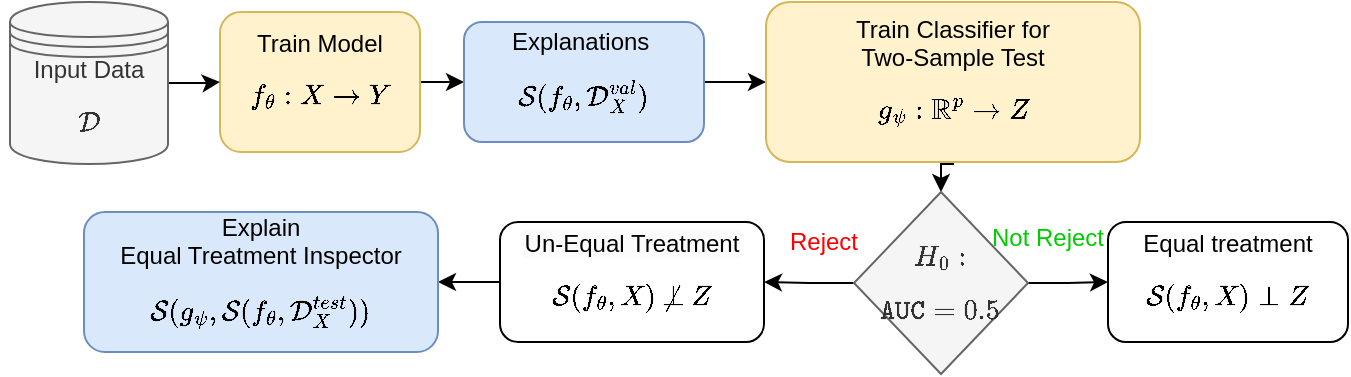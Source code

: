 <mxfile version="21.3.2" type="device">
  <diagram id="C5RBs43oDa-KdzZeNtuy" name="Page-1">
    <mxGraphModel dx="1434" dy="739" grid="1" gridSize="10" guides="1" tooltips="1" connect="1" arrows="1" fold="1" page="1" pageScale="1" pageWidth="691" pageHeight="200" math="1" shadow="0">
      <root>
        <mxCell id="WIyWlLk6GJQsqaUBKTNV-0" />
        <mxCell id="WIyWlLk6GJQsqaUBKTNV-1" parent="WIyWlLk6GJQsqaUBKTNV-0" />
        <mxCell id="CERsI-dbUr9vtdzJt2CL-5" value="" style="edgeStyle=orthogonalEdgeStyle;rounded=0;orthogonalLoop=1;jettySize=auto;html=1;" parent="WIyWlLk6GJQsqaUBKTNV-1" source="WIyWlLk6GJQsqaUBKTNV-7" target="CERsI-dbUr9vtdzJt2CL-2" edge="1">
          <mxGeometry relative="1" as="geometry" />
        </mxCell>
        <mxCell id="WIyWlLk6GJQsqaUBKTNV-7" value="Train Model&lt;br&gt;$$f_\theta:X\rightarrow Y$$" style="rounded=1;whiteSpace=wrap;html=1;fontSize=12;glass=0;strokeWidth=1;shadow=0;horizontal=1;fillColor=#fff2cc;strokeColor=#d6b656;" parent="WIyWlLk6GJQsqaUBKTNV-1" vertex="1">
          <mxGeometry x="111" y="14" width="100" height="70" as="geometry" />
        </mxCell>
        <mxCell id="CERsI-dbUr9vtdzJt2CL-6" value="" style="edgeStyle=orthogonalEdgeStyle;rounded=0;orthogonalLoop=1;jettySize=auto;html=1;" parent="WIyWlLk6GJQsqaUBKTNV-1" source="CERsI-dbUr9vtdzJt2CL-0" target="WIyWlLk6GJQsqaUBKTNV-7" edge="1">
          <mxGeometry relative="1" as="geometry" />
        </mxCell>
        <mxCell id="CERsI-dbUr9vtdzJt2CL-0" value="Input Data&lt;br&gt;$$\mathcal{D}$$" style="shape=datastore;whiteSpace=wrap;html=1;fillColor=#f5f5f5;strokeColor=#666666;fontColor=#333333;" parent="WIyWlLk6GJQsqaUBKTNV-1" vertex="1">
          <mxGeometry x="6" y="9" width="79" height="81" as="geometry" />
        </mxCell>
        <mxCell id="CERsI-dbUr9vtdzJt2CL-11" value="" style="edgeStyle=orthogonalEdgeStyle;rounded=0;orthogonalLoop=1;jettySize=auto;html=1;" parent="WIyWlLk6GJQsqaUBKTNV-1" source="CERsI-dbUr9vtdzJt2CL-2" target="CERsI-dbUr9vtdzJt2CL-10" edge="1">
          <mxGeometry relative="1" as="geometry" />
        </mxCell>
        <mxCell id="CERsI-dbUr9vtdzJt2CL-2" value="Explanations&amp;nbsp;&lt;br&gt;$$\mathcal{S}(f_\theta,\mathcal{D}_X^{val}&lt;br&gt;)$$" style="rounded=1;whiteSpace=wrap;html=1;fontSize=12;glass=0;strokeWidth=1;shadow=0;fillColor=#dae8fc;strokeColor=#6c8ebf;" parent="WIyWlLk6GJQsqaUBKTNV-1" vertex="1">
          <mxGeometry x="233" y="19" width="120" height="60" as="geometry" />
        </mxCell>
        <mxCell id="Iagj9uHohKKXajr5xMw7-5" value="" style="edgeStyle=orthogonalEdgeStyle;rounded=0;orthogonalLoop=1;jettySize=auto;html=1;entryX=0.5;entryY=0;entryDx=0;entryDy=0;" parent="WIyWlLk6GJQsqaUBKTNV-1" source="CERsI-dbUr9vtdzJt2CL-10" target="CERsI-dbUr9vtdzJt2CL-13" edge="1">
          <mxGeometry relative="1" as="geometry">
            <Array as="points">
              <mxPoint x="478" y="90" />
              <mxPoint x="472" y="90" />
            </Array>
          </mxGeometry>
        </mxCell>
        <mxCell id="CERsI-dbUr9vtdzJt2CL-10" value="Train Classifier for &lt;br&gt;Two-Sample Test&lt;br&gt;$$g_\psi:\mathbb{R}^p \rightarrow Z&lt;br&gt;$$" style="rounded=1;whiteSpace=wrap;html=1;fontSize=12;glass=0;strokeWidth=1;shadow=0;horizontal=1;fillColor=#fff2cc;strokeColor=#d6b656;" parent="WIyWlLk6GJQsqaUBKTNV-1" vertex="1">
          <mxGeometry x="384" y="9" width="187" height="80" as="geometry" />
        </mxCell>
        <mxCell id="CERsI-dbUr9vtdzJt2CL-17" value="" style="edgeStyle=orthogonalEdgeStyle;rounded=0;orthogonalLoop=1;jettySize=auto;html=1;" parent="WIyWlLk6GJQsqaUBKTNV-1" source="CERsI-dbUr9vtdzJt2CL-13" target="CERsI-dbUr9vtdzJt2CL-15" edge="1">
          <mxGeometry relative="1" as="geometry" />
        </mxCell>
        <mxCell id="CERsI-dbUr9vtdzJt2CL-19" value="" style="edgeStyle=orthogonalEdgeStyle;rounded=0;orthogonalLoop=1;jettySize=auto;html=1;" parent="WIyWlLk6GJQsqaUBKTNV-1" source="CERsI-dbUr9vtdzJt2CL-13" target="CERsI-dbUr9vtdzJt2CL-18" edge="1">
          <mxGeometry relative="1" as="geometry" />
        </mxCell>
        <mxCell id="CERsI-dbUr9vtdzJt2CL-13" value="$$H_0:$$ $$ \texttt{AUC} = 0.5$$" style="rhombus;whiteSpace=wrap;html=1;fillColor=#f5f5f5;fontColor=#333333;strokeColor=#666666;" parent="WIyWlLk6GJQsqaUBKTNV-1" vertex="1">
          <mxGeometry x="428" y="104" width="87" height="91" as="geometry" />
        </mxCell>
        <mxCell id="CERsI-dbUr9vtdzJt2CL-15" value="Equal treatment&lt;br&gt;$$\mathcal{S}(f_\theta,X) \perp Z&lt;br&gt;&amp;nbsp;$$" style="rounded=1;whiteSpace=wrap;html=1;" parent="WIyWlLk6GJQsqaUBKTNV-1" vertex="1">
          <mxGeometry x="555" y="119" width="120" height="60" as="geometry" />
        </mxCell>
        <mxCell id="CERsI-dbUr9vtdzJt2CL-21" value="" style="edgeStyle=orthogonalEdgeStyle;rounded=0;orthogonalLoop=1;jettySize=auto;html=1;" parent="WIyWlLk6GJQsqaUBKTNV-1" source="CERsI-dbUr9vtdzJt2CL-18" target="CERsI-dbUr9vtdzJt2CL-20" edge="1">
          <mxGeometry relative="1" as="geometry" />
        </mxCell>
        <mxCell id="CERsI-dbUr9vtdzJt2CL-18" value="&lt;span style=&quot;color: rgb(0, 0, 0); font-family: Helvetica; font-size: 12px; font-style: normal; font-variant-ligatures: normal; font-variant-caps: normal; font-weight: 400; letter-spacing: normal; orphans: 2; text-align: center; text-indent: 0px; text-transform: none; widows: 2; word-spacing: 0px; -webkit-text-stroke-width: 0px; background-color: rgb(251, 251, 251); text-decoration-thickness: initial; text-decoration-style: initial; text-decoration-color: initial; float: none; display: inline !important;&quot;&gt;Un-Equal Treatment&lt;/span&gt;&lt;br style=&quot;border-color: var(--border-color); color: rgb(0, 0, 0); font-family: Helvetica; font-size: 12px; font-style: normal; font-variant-ligatures: normal; font-variant-caps: normal; font-weight: 400; letter-spacing: normal; orphans: 2; text-align: center; text-indent: 0px; text-transform: none; widows: 2; word-spacing: 0px; -webkit-text-stroke-width: 0px; background-color: rgb(251, 251, 251); text-decoration-thickness: initial; text-decoration-style: initial; text-decoration-color: initial;&quot;&gt;&lt;span style=&quot;color: rgb(0, 0, 0); font-family: Helvetica; font-size: 12px; font-style: normal; font-variant-ligatures: normal; font-variant-caps: normal; font-weight: 400; letter-spacing: normal; orphans: 2; text-align: center; text-indent: 0px; text-transform: none; widows: 2; word-spacing: 0px; -webkit-text-stroke-width: 0px; background-color: rgb(251, 251, 251); text-decoration-thickness: initial; text-decoration-style: initial; text-decoration-color: initial; float: none; display: inline !important;&quot;&gt;$$\mathcal{S}(f_\theta,X&lt;br&gt;) \not\perp Z&lt;br&gt;$$&lt;/span&gt;" style="rounded=1;whiteSpace=wrap;html=1;" parent="WIyWlLk6GJQsqaUBKTNV-1" vertex="1">
          <mxGeometry x="251" y="119" width="132" height="60" as="geometry" />
        </mxCell>
        <mxCell id="CERsI-dbUr9vtdzJt2CL-20" value="Explain&lt;br&gt;Equal Treatment Inspector&lt;br&gt;$$\mathcal{S}(g_\psi,&lt;br&gt;\mathcal{S}(f_\theta,\mathcal{D}_X^{test}&lt;br style=&quot;border-color: var(--border-color);&quot;&gt;))$$" style="rounded=1;whiteSpace=wrap;html=1;fontSize=12;glass=0;strokeWidth=1;shadow=0;fillColor=#dae8fc;strokeColor=#6c8ebf;" parent="WIyWlLk6GJQsqaUBKTNV-1" vertex="1">
          <mxGeometry x="43" y="114" width="177" height="70" as="geometry" />
        </mxCell>
        <mxCell id="CERsI-dbUr9vtdzJt2CL-23" value="&lt;font color=&quot;#00cc00&quot;&gt;Not Reject&lt;/font&gt;" style="text;strokeColor=none;align=center;fillColor=none;html=1;verticalAlign=middle;whiteSpace=wrap;rounded=0;" parent="WIyWlLk6GJQsqaUBKTNV-1" vertex="1">
          <mxGeometry x="495" y="114" width="60" height="26" as="geometry" />
        </mxCell>
        <mxCell id="CERsI-dbUr9vtdzJt2CL-24" value="&lt;font color=&quot;#ff0000&quot;&gt;Reject&lt;/font&gt;" style="text;strokeColor=none;align=center;fillColor=none;html=1;verticalAlign=middle;whiteSpace=wrap;rounded=0;" parent="WIyWlLk6GJQsqaUBKTNV-1" vertex="1">
          <mxGeometry x="383" y="114" width="60" height="30" as="geometry" />
        </mxCell>
      </root>
    </mxGraphModel>
  </diagram>
</mxfile>
